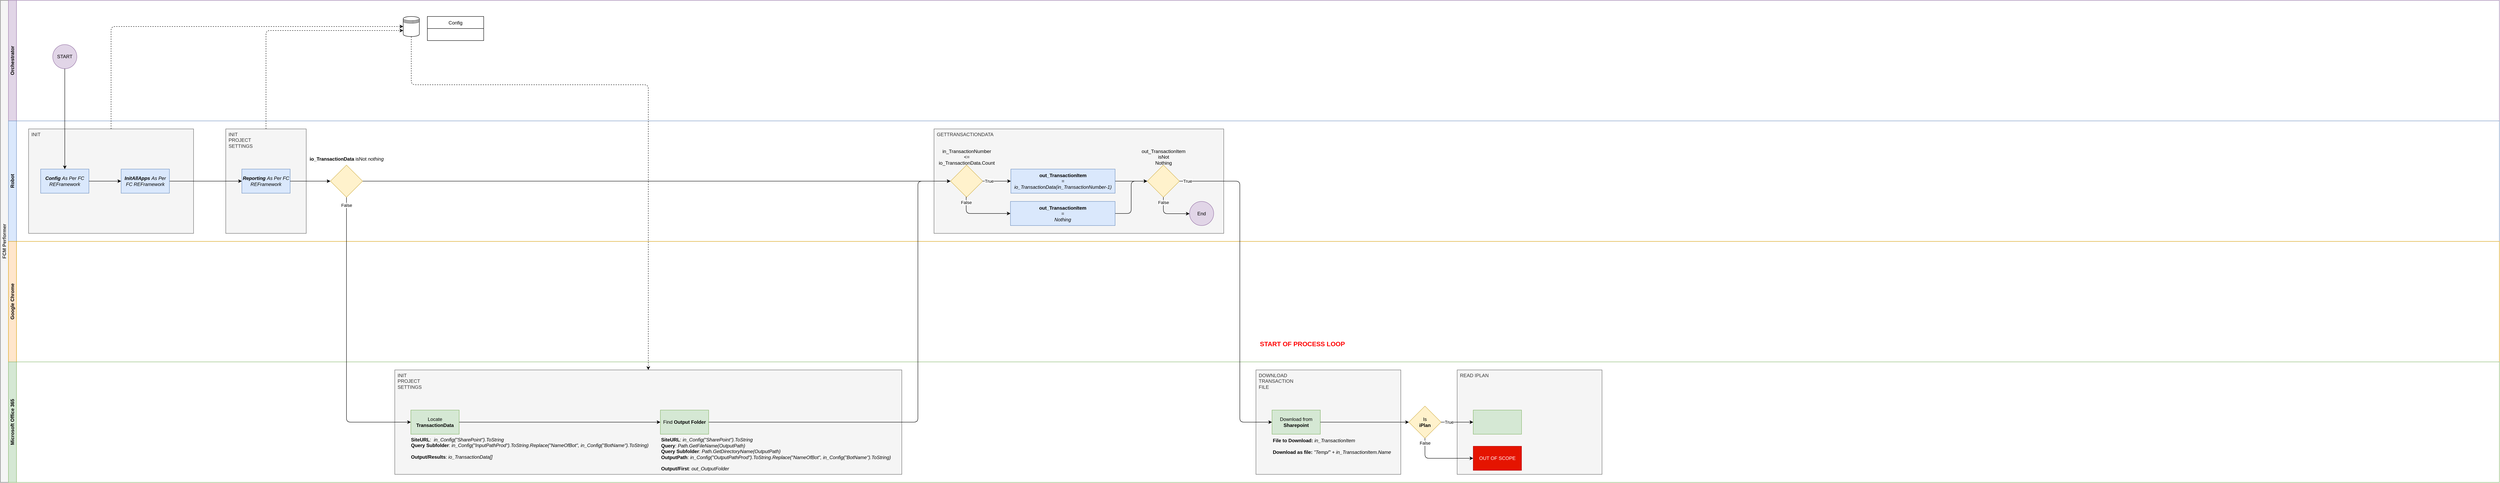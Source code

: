 <mxfile version="20.4.0" type="github">
  <diagram id="prtHgNgQTEPvFCAcTncT" name="Page-1">
    <mxGraphModel dx="1422" dy="833" grid="1" gridSize="10" guides="1" tooltips="1" connect="1" arrows="1" fold="1" page="1" pageScale="1" pageWidth="827" pageHeight="1169" math="0" shadow="0">
      <root>
        <mxCell id="0" />
        <mxCell id="1" parent="0" />
        <mxCell id="dNxyNK7c78bLwvsdeMH5-19" value="FCM Performer" style="swimlane;html=1;childLayout=stackLayout;resizeParent=1;resizeParentMax=0;horizontal=0;startSize=20;horizontalStack=0;fillColor=#f5f5f5;strokeColor=#666666;fontColor=#333333;" parent="1" vertex="1">
          <mxGeometry x="40" y="40" width="6210" height="1200" as="geometry" />
        </mxCell>
        <mxCell id="dNxyNK7c78bLwvsdeMH5-20" value="Orchestrator" style="swimlane;html=1;startSize=20;horizontal=0;fillColor=#e1d5e7;strokeColor=#9673a6;" parent="dNxyNK7c78bLwvsdeMH5-19" vertex="1">
          <mxGeometry x="20" width="6190" height="300" as="geometry" />
        </mxCell>
        <mxCell id="2dX01dUIb2N1G-1F3EJ_-1" value="START" style="ellipse;whiteSpace=wrap;html=1;aspect=fixed;fillColor=#e1d5e7;strokeColor=#9673a6;" parent="dNxyNK7c78bLwvsdeMH5-20" vertex="1">
          <mxGeometry x="110" y="110" width="60" height="60" as="geometry" />
        </mxCell>
        <mxCell id="NUYfNiR5YCy2ghnN-LS9-16" value="Config" style="swimlane;fontStyle=0;childLayout=stackLayout;horizontal=1;startSize=30;horizontalStack=0;resizeParent=1;resizeParentMax=0;resizeLast=0;collapsible=1;marginBottom=0;" parent="dNxyNK7c78bLwvsdeMH5-20" vertex="1">
          <mxGeometry x="1041" y="40" width="140" height="60" as="geometry">
            <mxRectangle x="2070" y="60" width="100" height="30" as="alternateBounds" />
          </mxGeometry>
        </mxCell>
        <mxCell id="NUYfNiR5YCy2ghnN-LS9-20" value="" style="shape=datastore;whiteSpace=wrap;html=1;" parent="dNxyNK7c78bLwvsdeMH5-20" vertex="1">
          <mxGeometry x="981" y="40" width="40" height="50" as="geometry" />
        </mxCell>
        <mxCell id="2dX01dUIb2N1G-1F3EJ_-10" value="Robot" style="swimlane;html=1;startSize=20;horizontal=0;fillColor=#dae8fc;strokeColor=#6c8ebf;" parent="dNxyNK7c78bLwvsdeMH5-19" vertex="1">
          <mxGeometry x="20" y="300" width="6190" height="300" as="geometry" />
        </mxCell>
        <mxCell id="NUYfNiR5YCy2ghnN-LS9-31" value="GETTRANSACTIONDATA" style="rounded=0;whiteSpace=wrap;html=1;fillColor=#f5f5f5;fontColor=#333333;strokeColor=#666666;align=left;verticalAlign=top;labelPosition=center;verticalLabelPosition=middle;spacingLeft=5;" parent="2dX01dUIb2N1G-1F3EJ_-10" vertex="1">
          <mxGeometry x="2300" y="20" width="720" height="260" as="geometry" />
        </mxCell>
        <mxCell id="2dX01dUIb2N1G-1F3EJ_-6" value="INIT" style="rounded=0;whiteSpace=wrap;html=1;fillColor=#f5f5f5;fontColor=#333333;strokeColor=#666666;align=left;verticalAlign=top;labelPosition=center;verticalLabelPosition=middle;spacingLeft=5;" parent="2dX01dUIb2N1G-1F3EJ_-10" vertex="1">
          <mxGeometry x="50" y="20" width="410" height="260" as="geometry" />
        </mxCell>
        <mxCell id="2dX01dUIb2N1G-1F3EJ_-4" value="&lt;i&gt;&lt;b&gt;Config&lt;/b&gt;&amp;nbsp;As Per FC REFramework&lt;/i&gt;" style="whiteSpace=wrap;html=1;fillColor=#dae8fc;strokeColor=#6c8ebf;" parent="2dX01dUIb2N1G-1F3EJ_-10" vertex="1">
          <mxGeometry x="80" y="120" width="120" height="60" as="geometry" />
        </mxCell>
        <mxCell id="NUYfNiR5YCy2ghnN-LS9-5" value="INIT&lt;br&gt;PROJECT&lt;br&gt;SETTINGS" style="rounded=0;whiteSpace=wrap;html=1;fillColor=#f5f5f5;fontColor=#333333;strokeColor=#666666;align=left;verticalAlign=top;labelPosition=center;verticalLabelPosition=middle;spacingLeft=5;" parent="2dX01dUIb2N1G-1F3EJ_-10" vertex="1">
          <mxGeometry x="540" y="20" width="200" height="260" as="geometry" />
        </mxCell>
        <mxCell id="NUYfNiR5YCy2ghnN-LS9-6" value="&lt;i&gt;&lt;b&gt;Reporting&lt;/b&gt;&amp;nbsp;As Per FC REFramework&lt;/i&gt;" style="whiteSpace=wrap;html=1;fillColor=#dae8fc;strokeColor=#6c8ebf;" parent="2dX01dUIb2N1G-1F3EJ_-10" vertex="1">
          <mxGeometry x="580" y="120" width="120" height="60" as="geometry" />
        </mxCell>
        <mxCell id="NUYfNiR5YCy2ghnN-LS9-13" value="&lt;b&gt;io_TransactionData &lt;/b&gt;isNot&amp;nbsp;&lt;i&gt;nothing&lt;/i&gt;" style="text;html=1;align=center;verticalAlign=middle;resizable=0;points=[];autosize=1;strokeColor=none;fillColor=none;" parent="2dX01dUIb2N1G-1F3EJ_-10" vertex="1">
          <mxGeometry x="735" y="80" width="210" height="30" as="geometry" />
        </mxCell>
        <mxCell id="NUYfNiR5YCy2ghnN-LS9-32" value="" style="rhombus;whiteSpace=wrap;html=1;fillColor=#fff2cc;strokeColor=#d6b656;" parent="2dX01dUIb2N1G-1F3EJ_-10" vertex="1">
          <mxGeometry x="2341" y="110" width="80" height="80" as="geometry" />
        </mxCell>
        <mxCell id="NUYfNiR5YCy2ghnN-LS9-34" value="in_TransactionNumber &lt;br&gt;&amp;lt;= &lt;br&gt;io_TransactionData.Count" style="text;html=1;align=center;verticalAlign=middle;resizable=0;points=[];autosize=1;strokeColor=none;fillColor=none;" parent="2dX01dUIb2N1G-1F3EJ_-10" vertex="1">
          <mxGeometry x="2301" y="60" width="160" height="60" as="geometry" />
        </mxCell>
        <mxCell id="NUYfNiR5YCy2ghnN-LS9-38" value="False" style="edgeStyle=orthogonalEdgeStyle;rounded=1;orthogonalLoop=1;jettySize=auto;html=1;entryX=0;entryY=0.5;entryDx=0;entryDy=0;" parent="2dX01dUIb2N1G-1F3EJ_-10" source="NUYfNiR5YCy2ghnN-LS9-32" target="NUYfNiR5YCy2ghnN-LS9-37" edge="1">
          <mxGeometry x="-0.819" relative="1" as="geometry">
            <Array as="points">
              <mxPoint x="2380" y="230" />
            </Array>
            <mxPoint as="offset" />
          </mxGeometry>
        </mxCell>
        <mxCell id="NUYfNiR5YCy2ghnN-LS9-40" value="" style="edgeStyle=orthogonalEdgeStyle;rounded=1;orthogonalLoop=1;jettySize=auto;html=1;" parent="2dX01dUIb2N1G-1F3EJ_-10" source="NUYfNiR5YCy2ghnN-LS9-35" target="NUYfNiR5YCy2ghnN-LS9-39" edge="1">
          <mxGeometry relative="1" as="geometry" />
        </mxCell>
        <mxCell id="NUYfNiR5YCy2ghnN-LS9-35" value="&lt;b&gt;out_TransactionItem&lt;/b&gt;&lt;br&gt;=&lt;br&gt;&lt;i&gt;io_TransactionData(in_TransactionNumber-1)&lt;/i&gt;" style="whiteSpace=wrap;html=1;fillColor=#dae8fc;strokeColor=#6c8ebf;" parent="2dX01dUIb2N1G-1F3EJ_-10" vertex="1">
          <mxGeometry x="2491" y="120" width="259" height="60" as="geometry" />
        </mxCell>
        <mxCell id="NUYfNiR5YCy2ghnN-LS9-36" value="True" style="edgeStyle=orthogonalEdgeStyle;rounded=1;orthogonalLoop=1;jettySize=auto;html=1;entryX=0;entryY=0.5;entryDx=0;entryDy=0;" parent="2dX01dUIb2N1G-1F3EJ_-10" source="NUYfNiR5YCy2ghnN-LS9-32" target="NUYfNiR5YCy2ghnN-LS9-35" edge="1">
          <mxGeometry x="-0.548" relative="1" as="geometry">
            <Array as="points">
              <mxPoint x="2490" y="150" />
              <mxPoint x="2490" y="150" />
            </Array>
            <mxPoint as="offset" />
          </mxGeometry>
        </mxCell>
        <mxCell id="NUYfNiR5YCy2ghnN-LS9-41" style="edgeStyle=orthogonalEdgeStyle;rounded=1;orthogonalLoop=1;jettySize=auto;html=1;exitX=1;exitY=0.5;exitDx=0;exitDy=0;entryX=0;entryY=0.5;entryDx=0;entryDy=0;" parent="2dX01dUIb2N1G-1F3EJ_-10" source="NUYfNiR5YCy2ghnN-LS9-37" target="NUYfNiR5YCy2ghnN-LS9-39" edge="1">
          <mxGeometry relative="1" as="geometry" />
        </mxCell>
        <mxCell id="NUYfNiR5YCy2ghnN-LS9-37" value="&lt;b&gt;out_TransactionItem&lt;/b&gt;&lt;br&gt;=&lt;br&gt;&lt;i&gt;Nothing&lt;/i&gt;" style="whiteSpace=wrap;html=1;fillColor=#dae8fc;strokeColor=#6c8ebf;" parent="2dX01dUIb2N1G-1F3EJ_-10" vertex="1">
          <mxGeometry x="2490" y="200.5" width="260" height="60" as="geometry" />
        </mxCell>
        <mxCell id="NUYfNiR5YCy2ghnN-LS9-39" value="" style="rhombus;whiteSpace=wrap;html=1;fillColor=#fff2cc;strokeColor=#d6b656;" parent="2dX01dUIb2N1G-1F3EJ_-10" vertex="1">
          <mxGeometry x="2830" y="110" width="80" height="80" as="geometry" />
        </mxCell>
        <mxCell id="NUYfNiR5YCy2ghnN-LS9-42" value="out_TransactionItem &lt;br&gt;isNot &lt;br&gt;Nothing" style="text;html=1;align=center;verticalAlign=middle;resizable=0;points=[];autosize=1;strokeColor=none;fillColor=none;" parent="2dX01dUIb2N1G-1F3EJ_-10" vertex="1">
          <mxGeometry x="2805" y="60" width="130" height="60" as="geometry" />
        </mxCell>
        <mxCell id="NUYfNiR5YCy2ghnN-LS9-43" value="End" style="ellipse;whiteSpace=wrap;html=1;fillColor=#e1d5e7;strokeColor=#9673a6;" parent="2dX01dUIb2N1G-1F3EJ_-10" vertex="1">
          <mxGeometry x="2935" y="200.5" width="60" height="60" as="geometry" />
        </mxCell>
        <mxCell id="NUYfNiR5YCy2ghnN-LS9-44" value="False" style="edgeStyle=orthogonalEdgeStyle;rounded=1;orthogonalLoop=1;jettySize=auto;html=1;" parent="2dX01dUIb2N1G-1F3EJ_-10" source="NUYfNiR5YCy2ghnN-LS9-39" target="NUYfNiR5YCy2ghnN-LS9-43" edge="1">
          <mxGeometry x="-0.766" relative="1" as="geometry">
            <Array as="points">
              <mxPoint x="2870" y="231" />
            </Array>
            <mxPoint as="offset" />
          </mxGeometry>
        </mxCell>
        <mxCell id="dNxyNK7c78bLwvsdeMH5-21" value="Google Chrome" style="swimlane;html=1;startSize=20;horizontal=0;fillColor=#ffe6cc;strokeColor=#d79b00;" parent="dNxyNK7c78bLwvsdeMH5-19" vertex="1">
          <mxGeometry x="20" y="600" width="6190" height="300" as="geometry">
            <mxRectangle x="20" y="300" width="1430" height="30" as="alternateBounds" />
          </mxGeometry>
        </mxCell>
        <mxCell id="NUYfNiR5YCy2ghnN-LS9-48" value="&lt;b&gt;&lt;font color=&quot;#ff0000&quot; style=&quot;font-size: 16px;&quot;&gt;START OF PROCESS LOOP&lt;/font&gt;&lt;/b&gt;" style="text;html=1;align=center;verticalAlign=middle;resizable=0;points=[];autosize=1;strokeColor=none;fillColor=none;" parent="dNxyNK7c78bLwvsdeMH5-21" vertex="1">
          <mxGeometry x="3100" y="240" width="230" height="30" as="geometry" />
        </mxCell>
        <mxCell id="dNxyNK7c78bLwvsdeMH5-22" value="Microsoft Office 365" style="swimlane;html=1;startSize=20;horizontal=0;fillColor=#d5e8d4;strokeColor=#82b366;" parent="dNxyNK7c78bLwvsdeMH5-19" vertex="1">
          <mxGeometry x="20" y="900" width="6190" height="300" as="geometry" />
        </mxCell>
        <mxCell id="NUYfNiR5YCy2ghnN-LS9-47" value="DOWNLOAD&lt;br&gt;TRANSACTION&lt;br&gt;FILE" style="rounded=0;whiteSpace=wrap;html=1;fillColor=#f5f5f5;fontColor=#333333;strokeColor=#666666;align=left;verticalAlign=top;labelPosition=center;verticalLabelPosition=middle;spacingLeft=5;" parent="dNxyNK7c78bLwvsdeMH5-22" vertex="1">
          <mxGeometry x="3100" y="20" width="360" height="260" as="geometry" />
        </mxCell>
        <mxCell id="NUYfNiR5YCy2ghnN-LS9-10" value="INIT&lt;br&gt;PROJECT&lt;br&gt;SETTINGS" style="rounded=0;whiteSpace=wrap;html=1;fillColor=#f5f5f5;fontColor=#333333;strokeColor=#666666;align=left;verticalAlign=top;labelPosition=center;verticalLabelPosition=middle;spacingLeft=5;" parent="dNxyNK7c78bLwvsdeMH5-22" vertex="1">
          <mxGeometry x="960" y="20" width="1260" height="260" as="geometry" />
        </mxCell>
        <mxCell id="NUYfNiR5YCy2ghnN-LS9-8" value="Locate &lt;b&gt;TransactionData&lt;/b&gt;" style="whiteSpace=wrap;html=1;fillColor=#d5e8d4;strokeColor=#82b366;" parent="dNxyNK7c78bLwvsdeMH5-22" vertex="1">
          <mxGeometry x="1000" y="120" width="120" height="60" as="geometry" />
        </mxCell>
        <mxCell id="NUYfNiR5YCy2ghnN-LS9-24" value="&lt;div style=&quot;text-align: left;&quot;&gt;&lt;b style=&quot;background-color: initial;&quot;&gt;SiteURL&lt;/b&gt;&lt;span style=&quot;background-color: initial;&quot;&gt;:&amp;nbsp;&amp;nbsp;&lt;/span&gt;&lt;i style=&quot;background-color: initial;&quot;&gt;in_Config(&quot;SharePoint&quot;).ToString&lt;/i&gt;&lt;/div&gt;&lt;b&gt;&lt;div style=&quot;text-align: left;&quot;&gt;&lt;b style=&quot;background-color: initial;&quot;&gt;Query Subfolder&lt;/b&gt;&lt;span style=&quot;background-color: initial; font-weight: normal;&quot;&gt;:&amp;nbsp;&lt;/span&gt;&lt;i style=&quot;background-color: initial; font-weight: normal;&quot;&gt;in_Config(&quot;InputPathProd&quot;).ToString.Replace(&quot;NameOfBot&quot;, in_Config(&quot;BotName&quot;).ToString)&lt;/i&gt;&lt;/div&gt;&lt;/b&gt;&lt;div style=&quot;text-align: left;&quot;&gt;&lt;br&gt;&lt;/div&gt;&lt;b&gt;&lt;div style=&quot;text-align: left;&quot;&gt;&lt;b style=&quot;background-color: initial;&quot;&gt;Output/Results&lt;/b&gt;&lt;span style=&quot;background-color: initial; font-weight: normal;&quot;&gt;:&amp;nbsp;&lt;/span&gt;&lt;i style=&quot;background-color: initial; font-weight: normal;&quot;&gt;io_TransactionData[]&lt;/i&gt;&lt;/div&gt;&lt;/b&gt;" style="text;html=1;align=center;verticalAlign=middle;resizable=0;points=[];autosize=1;strokeColor=none;fillColor=none;" parent="dNxyNK7c78bLwvsdeMH5-22" vertex="1">
          <mxGeometry x="990" y="180" width="610" height="70" as="geometry" />
        </mxCell>
        <mxCell id="NUYfNiR5YCy2ghnN-LS9-25" value="Find &lt;b&gt;Output Folder&lt;/b&gt;" style="whiteSpace=wrap;html=1;fillColor=#d5e8d4;strokeColor=#82b366;" parent="dNxyNK7c78bLwvsdeMH5-22" vertex="1">
          <mxGeometry x="1620" y="120" width="120" height="60" as="geometry" />
        </mxCell>
        <mxCell id="NUYfNiR5YCy2ghnN-LS9-26" value="" style="edgeStyle=orthogonalEdgeStyle;rounded=1;orthogonalLoop=1;jettySize=auto;html=1;" parent="dNxyNK7c78bLwvsdeMH5-22" source="NUYfNiR5YCy2ghnN-LS9-8" target="NUYfNiR5YCy2ghnN-LS9-25" edge="1">
          <mxGeometry relative="1" as="geometry" />
        </mxCell>
        <mxCell id="NUYfNiR5YCy2ghnN-LS9-28" value="&lt;b&gt;SiteURL&lt;/b&gt;:&amp;nbsp;&lt;i&gt;in_Config(&quot;SharePoint&quot;).ToString&lt;/i&gt;&lt;br&gt;&lt;b&gt;Query&lt;/b&gt;:&amp;nbsp;&lt;i&gt;Path.GetFileName(OutputPath)&lt;/i&gt;&lt;br&gt;&lt;b&gt;Query Subfolder&lt;/b&gt;:&amp;nbsp;&lt;i&gt;Path.GetDirectoryName(OutputPath)&lt;/i&gt;&lt;br&gt;&lt;b&gt;OutputPath&lt;/b&gt;:&amp;nbsp;&lt;i&gt;in_Config(&quot;OutputPathProd&quot;).ToString.Replace(&quot;NameOfBot&quot;, in_Config(&quot;BotName&quot;).ToString)&lt;/i&gt;&lt;br&gt;&lt;br&gt;&lt;b&gt;Output/First&lt;/b&gt;:&amp;nbsp;&lt;i&gt;out_OutputFolder&lt;/i&gt;" style="text;html=1;align=left;verticalAlign=middle;resizable=0;points=[];autosize=1;strokeColor=none;fillColor=none;" parent="dNxyNK7c78bLwvsdeMH5-22" vertex="1">
          <mxGeometry x="1620" y="180" width="590" height="100" as="geometry" />
        </mxCell>
        <mxCell id="NUYfNiR5YCy2ghnN-LS9-45" value="Download from &lt;b&gt;Sharepoint&lt;/b&gt;" style="whiteSpace=wrap;html=1;fillColor=#d5e8d4;strokeColor=#82b366;" parent="dNxyNK7c78bLwvsdeMH5-22" vertex="1">
          <mxGeometry x="3140" y="120" width="120" height="60" as="geometry" />
        </mxCell>
        <mxCell id="WI3aAINCbme4-ik0NeLZ-1" value="&lt;b&gt;File to Download:&lt;/b&gt;&amp;nbsp;&lt;i&gt;in_TransactionItem&lt;/i&gt;&lt;br&gt;&lt;br&gt;&lt;b&gt;Download as file:&amp;nbsp;&lt;/b&gt;&lt;i&gt;&quot;Temp/&quot; + in_TransactionItem.Name&lt;/i&gt;" style="text;html=1;align=left;verticalAlign=middle;resizable=0;points=[];autosize=1;strokeColor=none;fillColor=none;" parent="dNxyNK7c78bLwvsdeMH5-22" vertex="1">
          <mxGeometry x="3140" y="180" width="320" height="60" as="geometry" />
        </mxCell>
        <mxCell id="WI3aAINCbme4-ik0NeLZ-2" value="Is &lt;br&gt;&lt;b&gt;iPlan&lt;/b&gt;" style="rhombus;whiteSpace=wrap;html=1;fillColor=#fff2cc;strokeColor=#d6b656;" parent="dNxyNK7c78bLwvsdeMH5-22" vertex="1">
          <mxGeometry x="3480" y="110" width="80" height="80" as="geometry" />
        </mxCell>
        <mxCell id="WI3aAINCbme4-ik0NeLZ-3" value="" style="edgeStyle=orthogonalEdgeStyle;rounded=0;orthogonalLoop=1;jettySize=auto;html=1;" parent="dNxyNK7c78bLwvsdeMH5-22" source="NUYfNiR5YCy2ghnN-LS9-45" target="WI3aAINCbme4-ik0NeLZ-2" edge="1">
          <mxGeometry relative="1" as="geometry" />
        </mxCell>
        <mxCell id="WI3aAINCbme4-ik0NeLZ-4" value="READ IPLAN" style="rounded=0;whiteSpace=wrap;html=1;fillColor=#f5f5f5;fontColor=#333333;strokeColor=#666666;align=left;verticalAlign=top;labelPosition=center;verticalLabelPosition=middle;spacingLeft=5;" parent="dNxyNK7c78bLwvsdeMH5-22" vertex="1">
          <mxGeometry x="3600" y="20" width="360" height="260" as="geometry" />
        </mxCell>
        <mxCell id="WI3aAINCbme4-ik0NeLZ-5" value="OUT OF SCOPE" style="whiteSpace=wrap;html=1;fillColor=#e51400;strokeColor=#B20000;fontColor=#ffffff;" parent="dNxyNK7c78bLwvsdeMH5-22" vertex="1">
          <mxGeometry x="3640" y="210" width="120" height="60" as="geometry" />
        </mxCell>
        <mxCell id="WI3aAINCbme4-ik0NeLZ-6" value="False" style="edgeStyle=orthogonalEdgeStyle;rounded=1;orthogonalLoop=1;jettySize=auto;html=1;" parent="dNxyNK7c78bLwvsdeMH5-22" source="WI3aAINCbme4-ik0NeLZ-2" target="WI3aAINCbme4-ik0NeLZ-5" edge="1">
          <mxGeometry x="-0.867" relative="1" as="geometry">
            <Array as="points">
              <mxPoint x="3520" y="240" />
            </Array>
            <mxPoint as="offset" />
          </mxGeometry>
        </mxCell>
        <mxCell id="WI3aAINCbme4-ik0NeLZ-7" value="" style="whiteSpace=wrap;html=1;fillColor=#d5e8d4;strokeColor=#82b366;" parent="dNxyNK7c78bLwvsdeMH5-22" vertex="1">
          <mxGeometry x="3640" y="120" width="120" height="60" as="geometry" />
        </mxCell>
        <mxCell id="WI3aAINCbme4-ik0NeLZ-8" value="True" style="edgeStyle=orthogonalEdgeStyle;rounded=1;orthogonalLoop=1;jettySize=auto;html=1;" parent="dNxyNK7c78bLwvsdeMH5-22" source="WI3aAINCbme4-ik0NeLZ-2" target="WI3aAINCbme4-ik0NeLZ-7" edge="1">
          <mxGeometry x="-0.5" relative="1" as="geometry">
            <mxPoint as="offset" />
          </mxGeometry>
        </mxCell>
        <mxCell id="2dX01dUIb2N1G-1F3EJ_-5" value="" style="edgeStyle=orthogonalEdgeStyle;rounded=0;orthogonalLoop=1;jettySize=auto;html=1;" parent="dNxyNK7c78bLwvsdeMH5-19" source="2dX01dUIb2N1G-1F3EJ_-1" target="2dX01dUIb2N1G-1F3EJ_-4" edge="1">
          <mxGeometry relative="1" as="geometry" />
        </mxCell>
        <mxCell id="NUYfNiR5YCy2ghnN-LS9-22" style="edgeStyle=orthogonalEdgeStyle;rounded=1;orthogonalLoop=1;jettySize=auto;html=1;exitX=0.5;exitY=0;exitDx=0;exitDy=0;entryX=0;entryY=0.5;entryDx=0;entryDy=0;dashed=1;" parent="dNxyNK7c78bLwvsdeMH5-19" source="2dX01dUIb2N1G-1F3EJ_-6" target="NUYfNiR5YCy2ghnN-LS9-20" edge="1">
          <mxGeometry relative="1" as="geometry" />
        </mxCell>
        <mxCell id="NUYfNiR5YCy2ghnN-LS9-23" style="edgeStyle=orthogonalEdgeStyle;rounded=1;orthogonalLoop=1;jettySize=auto;html=1;exitX=0.5;exitY=0;exitDx=0;exitDy=0;entryX=0;entryY=0.7;entryDx=0;entryDy=0;dashed=1;" parent="dNxyNK7c78bLwvsdeMH5-19" source="NUYfNiR5YCy2ghnN-LS9-5" target="NUYfNiR5YCy2ghnN-LS9-20" edge="1">
          <mxGeometry relative="1" as="geometry" />
        </mxCell>
        <mxCell id="NUYfNiR5YCy2ghnN-LS9-30" value="" style="edgeStyle=orthogonalEdgeStyle;rounded=1;orthogonalLoop=1;jettySize=auto;html=1;" parent="dNxyNK7c78bLwvsdeMH5-19" source="NUYfNiR5YCy2ghnN-LS9-25" target="NUYfNiR5YCy2ghnN-LS9-32" edge="1">
          <mxGeometry relative="1" as="geometry">
            <mxPoint x="2290" y="420" as="targetPoint" />
            <Array as="points">
              <mxPoint x="2280" y="1050" />
              <mxPoint x="2280" y="450" />
            </Array>
          </mxGeometry>
        </mxCell>
        <mxCell id="NUYfNiR5YCy2ghnN-LS9-46" value="True" style="edgeStyle=orthogonalEdgeStyle;rounded=1;orthogonalLoop=1;jettySize=auto;html=1;exitX=1;exitY=0.5;exitDx=0;exitDy=0;" parent="dNxyNK7c78bLwvsdeMH5-19" source="NUYfNiR5YCy2ghnN-LS9-39" target="NUYfNiR5YCy2ghnN-LS9-45" edge="1">
          <mxGeometry x="-0.953" relative="1" as="geometry">
            <Array as="points">
              <mxPoint x="3080" y="450" />
              <mxPoint x="3080" y="1050" />
            </Array>
            <mxPoint as="offset" />
          </mxGeometry>
        </mxCell>
        <mxCell id="NUYfNiR5YCy2ghnN-LS9-50" style="edgeStyle=orthogonalEdgeStyle;rounded=1;orthogonalLoop=1;jettySize=auto;html=1;exitX=0.5;exitY=1;exitDx=0;exitDy=0;fontSize=16;fontColor=#FF0000;dashed=1;" parent="dNxyNK7c78bLwvsdeMH5-19" source="NUYfNiR5YCy2ghnN-LS9-20" target="NUYfNiR5YCy2ghnN-LS9-10" edge="1">
          <mxGeometry relative="1" as="geometry">
            <Array as="points">
              <mxPoint x="1021" y="210" />
              <mxPoint x="1610" y="210" />
            </Array>
          </mxGeometry>
        </mxCell>
        <mxCell id="NUYfNiR5YCy2ghnN-LS9-7" value="" style="edgeStyle=orthogonalEdgeStyle;rounded=0;orthogonalLoop=1;jettySize=auto;html=1;" parent="1" source="NUYfNiR5YCy2ghnN-LS9-3" target="NUYfNiR5YCy2ghnN-LS9-6" edge="1">
          <mxGeometry relative="1" as="geometry" />
        </mxCell>
        <mxCell id="NUYfNiR5YCy2ghnN-LS9-3" value="&lt;i&gt;&lt;b&gt;InitAllApps&amp;nbsp;&lt;/b&gt;As Per FC REFramework&lt;/i&gt;" style="whiteSpace=wrap;html=1;fillColor=#dae8fc;strokeColor=#6c8ebf;" parent="1" vertex="1">
          <mxGeometry x="340" y="460" width="120" height="60" as="geometry" />
        </mxCell>
        <mxCell id="NUYfNiR5YCy2ghnN-LS9-4" value="" style="edgeStyle=orthogonalEdgeStyle;rounded=0;orthogonalLoop=1;jettySize=auto;html=1;" parent="1" source="2dX01dUIb2N1G-1F3EJ_-4" target="NUYfNiR5YCy2ghnN-LS9-3" edge="1">
          <mxGeometry relative="1" as="geometry" />
        </mxCell>
        <mxCell id="NUYfNiR5YCy2ghnN-LS9-15" value="False" style="edgeStyle=orthogonalEdgeStyle;rounded=1;orthogonalLoop=1;jettySize=auto;html=1;exitX=0.5;exitY=1;exitDx=0;exitDy=0;entryX=0;entryY=0.5;entryDx=0;entryDy=0;" parent="1" source="NUYfNiR5YCy2ghnN-LS9-11" target="NUYfNiR5YCy2ghnN-LS9-8" edge="1">
          <mxGeometry x="-0.944" relative="1" as="geometry">
            <mxPoint as="offset" />
          </mxGeometry>
        </mxCell>
        <mxCell id="NUYfNiR5YCy2ghnN-LS9-49" style="edgeStyle=orthogonalEdgeStyle;rounded=1;orthogonalLoop=1;jettySize=auto;html=1;exitX=1;exitY=0.5;exitDx=0;exitDy=0;fontSize=16;fontColor=#FF0000;" parent="1" source="NUYfNiR5YCy2ghnN-LS9-11" target="NUYfNiR5YCy2ghnN-LS9-32" edge="1">
          <mxGeometry relative="1" as="geometry">
            <mxPoint x="2230" y="520" as="targetPoint" />
            <Array as="points">
              <mxPoint x="2360" y="490" />
              <mxPoint x="2360" y="490" />
            </Array>
          </mxGeometry>
        </mxCell>
        <mxCell id="NUYfNiR5YCy2ghnN-LS9-11" value="" style="rhombus;whiteSpace=wrap;html=1;fillColor=#fff2cc;strokeColor=#d6b656;" parent="1" vertex="1">
          <mxGeometry x="860" y="450" width="80" height="80" as="geometry" />
        </mxCell>
        <mxCell id="NUYfNiR5YCy2ghnN-LS9-12" value="" style="edgeStyle=orthogonalEdgeStyle;rounded=1;orthogonalLoop=1;jettySize=auto;html=1;" parent="1" source="NUYfNiR5YCy2ghnN-LS9-6" target="NUYfNiR5YCy2ghnN-LS9-11" edge="1">
          <mxGeometry relative="1" as="geometry" />
        </mxCell>
      </root>
    </mxGraphModel>
  </diagram>
</mxfile>
